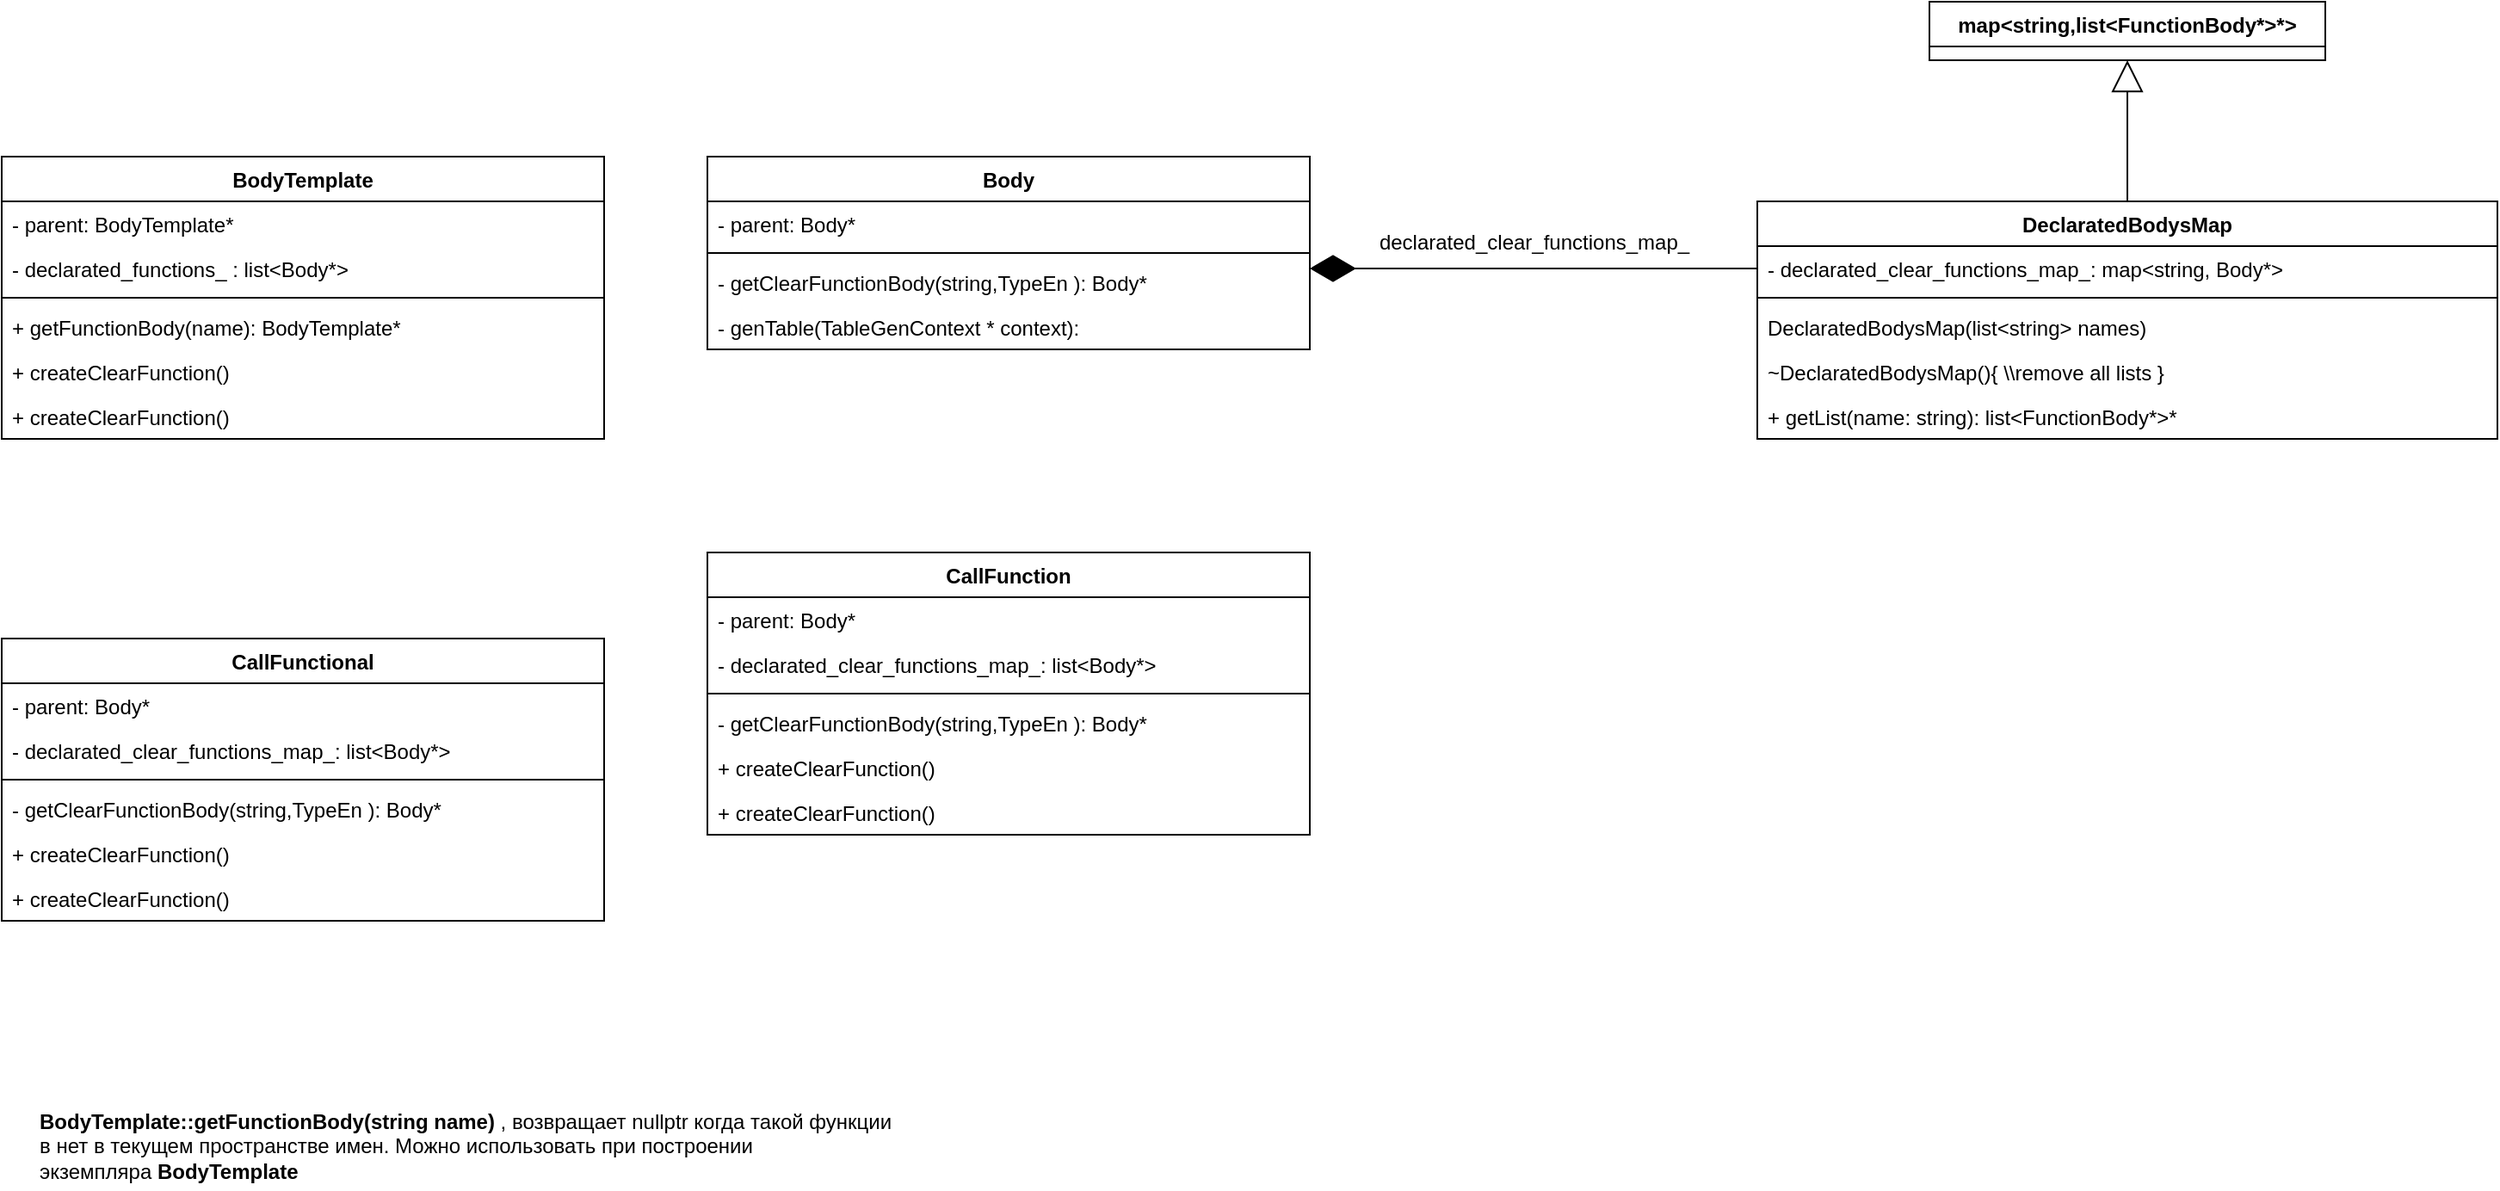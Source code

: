 <mxfile version="13.10.6" type="device"><diagram name="Page-1" id="c4acf3e9-155e-7222-9cf6-157b1a14988f"><mxGraphModel dx="1273" dy="567" grid="1" gridSize="10" guides="1" tooltips="1" connect="1" arrows="1" fold="1" page="1" pageScale="1" pageWidth="850" pageHeight="1100" background="#ffffff" math="0" shadow="0"><root><mxCell id="0"/><mxCell id="1" parent="0"/><mxCell id="W6vZ1oexrYhPjyQfxlaY-2" value="&lt;b&gt;BodyTemplate::&lt;/b&gt;&lt;b&gt;getFunctionBody(string name)&lt;/b&gt;&amp;nbsp;, возвращает nullptr когда такой функции &lt;br&gt;в нет в текущем пространстве имен. Можно использовать при построении &lt;br&gt;экземпляра &lt;b&gt;BodyTemplate&lt;/b&gt;" style="text;html=1;align=left;verticalAlign=middle;resizable=0;points=[];autosize=1;" vertex="1" parent="1"><mxGeometry x="60" y="820" width="510" height="50" as="geometry"/></mxCell><mxCell id="W6vZ1oexrYhPjyQfxlaY-5" value="BodyTemplate" style="swimlane;fontStyle=1;align=center;verticalAlign=top;childLayout=stackLayout;horizontal=1;startSize=26;horizontalStack=0;resizeParent=1;resizeParentMax=0;resizeLast=0;collapsible=1;marginBottom=0;" vertex="1" parent="1"><mxGeometry x="40" y="270" width="350" height="164" as="geometry"/></mxCell><mxCell id="W6vZ1oexrYhPjyQfxlaY-6" value="- parent: BodyTemplate*" style="text;strokeColor=none;fillColor=none;align=left;verticalAlign=top;spacingLeft=4;spacingRight=4;overflow=hidden;rotatable=0;points=[[0,0.5],[1,0.5]];portConstraint=eastwest;" vertex="1" parent="W6vZ1oexrYhPjyQfxlaY-5"><mxGeometry y="26" width="350" height="26" as="geometry"/></mxCell><mxCell id="W6vZ1oexrYhPjyQfxlaY-12" value="- declarated_functions_ : list&lt;Body*&gt;" style="text;strokeColor=none;fillColor=none;align=left;verticalAlign=top;spacingLeft=4;spacingRight=4;overflow=hidden;rotatable=0;points=[[0,0.5],[1,0.5]];portConstraint=eastwest;" vertex="1" parent="W6vZ1oexrYhPjyQfxlaY-5"><mxGeometry y="52" width="350" height="26" as="geometry"/></mxCell><mxCell id="W6vZ1oexrYhPjyQfxlaY-7" value="" style="line;strokeWidth=1;fillColor=none;align=left;verticalAlign=middle;spacingTop=-1;spacingLeft=3;spacingRight=3;rotatable=0;labelPosition=right;points=[];portConstraint=eastwest;" vertex="1" parent="W6vZ1oexrYhPjyQfxlaY-5"><mxGeometry y="78" width="350" height="8" as="geometry"/></mxCell><mxCell id="W6vZ1oexrYhPjyQfxlaY-8" value="+ getFunctionBody(name): BodyTemplate*" style="text;strokeColor=none;fillColor=none;align=left;verticalAlign=top;spacingLeft=4;spacingRight=4;overflow=hidden;rotatable=0;points=[[0,0.5],[1,0.5]];portConstraint=eastwest;" vertex="1" parent="W6vZ1oexrYhPjyQfxlaY-5"><mxGeometry y="86" width="350" height="26" as="geometry"/></mxCell><mxCell id="W6vZ1oexrYhPjyQfxlaY-9" value="+ createClearFunction()" style="text;strokeColor=none;fillColor=none;align=left;verticalAlign=top;spacingLeft=4;spacingRight=4;overflow=hidden;rotatable=0;points=[[0,0.5],[1,0.5]];portConstraint=eastwest;" vertex="1" parent="W6vZ1oexrYhPjyQfxlaY-5"><mxGeometry y="112" width="350" height="26" as="geometry"/></mxCell><mxCell id="W6vZ1oexrYhPjyQfxlaY-13" value="+ createClearFunction()" style="text;strokeColor=none;fillColor=none;align=left;verticalAlign=top;spacingLeft=4;spacingRight=4;overflow=hidden;rotatable=0;points=[[0,0.5],[1,0.5]];portConstraint=eastwest;" vertex="1" parent="W6vZ1oexrYhPjyQfxlaY-5"><mxGeometry y="138" width="350" height="26" as="geometry"/></mxCell><mxCell id="W6vZ1oexrYhPjyQfxlaY-14" value="Body" style="swimlane;fontStyle=1;align=center;verticalAlign=top;childLayout=stackLayout;horizontal=1;startSize=26;horizontalStack=0;resizeParent=1;resizeParentMax=0;resizeLast=0;collapsible=1;marginBottom=0;" vertex="1" parent="1"><mxGeometry x="450" y="270" width="350" height="112" as="geometry"/></mxCell><mxCell id="W6vZ1oexrYhPjyQfxlaY-15" value="- parent: Body*" style="text;strokeColor=none;fillColor=none;align=left;verticalAlign=top;spacingLeft=4;spacingRight=4;overflow=hidden;rotatable=0;points=[[0,0.5],[1,0.5]];portConstraint=eastwest;" vertex="1" parent="W6vZ1oexrYhPjyQfxlaY-14"><mxGeometry y="26" width="350" height="26" as="geometry"/></mxCell><mxCell id="W6vZ1oexrYhPjyQfxlaY-17" value="" style="line;strokeWidth=1;fillColor=none;align=left;verticalAlign=middle;spacingTop=-1;spacingLeft=3;spacingRight=3;rotatable=0;labelPosition=right;points=[];portConstraint=eastwest;" vertex="1" parent="W6vZ1oexrYhPjyQfxlaY-14"><mxGeometry y="52" width="350" height="8" as="geometry"/></mxCell><mxCell id="W6vZ1oexrYhPjyQfxlaY-18" value="- getClearFunctionBody(string,TypeEn ): Body*" style="text;strokeColor=none;fillColor=none;align=left;verticalAlign=top;spacingLeft=4;spacingRight=4;overflow=hidden;rotatable=0;points=[[0,0.5],[1,0.5]];portConstraint=eastwest;" vertex="1" parent="W6vZ1oexrYhPjyQfxlaY-14"><mxGeometry y="60" width="350" height="26" as="geometry"/></mxCell><mxCell id="W6vZ1oexrYhPjyQfxlaY-73" value="- genTable(TableGenContext * context): " style="text;strokeColor=none;fillColor=none;align=left;verticalAlign=top;spacingLeft=4;spacingRight=4;overflow=hidden;rotatable=0;points=[[0,0.5],[1,0.5]];portConstraint=eastwest;" vertex="1" parent="W6vZ1oexrYhPjyQfxlaY-14"><mxGeometry y="86" width="350" height="26" as="geometry"/></mxCell><mxCell id="W6vZ1oexrYhPjyQfxlaY-21" value="CallFunction" style="swimlane;fontStyle=1;align=center;verticalAlign=top;childLayout=stackLayout;horizontal=1;startSize=26;horizontalStack=0;resizeParent=1;resizeParentMax=0;resizeLast=0;collapsible=1;marginBottom=0;" vertex="1" parent="1"><mxGeometry x="450" y="500" width="350" height="164" as="geometry"/></mxCell><mxCell id="W6vZ1oexrYhPjyQfxlaY-22" value="- parent: Body*" style="text;strokeColor=none;fillColor=none;align=left;verticalAlign=top;spacingLeft=4;spacingRight=4;overflow=hidden;rotatable=0;points=[[0,0.5],[1,0.5]];portConstraint=eastwest;" vertex="1" parent="W6vZ1oexrYhPjyQfxlaY-21"><mxGeometry y="26" width="350" height="26" as="geometry"/></mxCell><mxCell id="W6vZ1oexrYhPjyQfxlaY-23" value="- declarated_clear_functions_map_: list&lt;Body*&gt;" style="text;strokeColor=none;fillColor=none;align=left;verticalAlign=top;spacingLeft=4;spacingRight=4;overflow=hidden;rotatable=0;points=[[0,0.5],[1,0.5]];portConstraint=eastwest;" vertex="1" parent="W6vZ1oexrYhPjyQfxlaY-21"><mxGeometry y="52" width="350" height="26" as="geometry"/></mxCell><mxCell id="W6vZ1oexrYhPjyQfxlaY-24" value="" style="line;strokeWidth=1;fillColor=none;align=left;verticalAlign=middle;spacingTop=-1;spacingLeft=3;spacingRight=3;rotatable=0;labelPosition=right;points=[];portConstraint=eastwest;" vertex="1" parent="W6vZ1oexrYhPjyQfxlaY-21"><mxGeometry y="78" width="350" height="8" as="geometry"/></mxCell><mxCell id="W6vZ1oexrYhPjyQfxlaY-25" value="- getClearFunctionBody(string,TypeEn ): Body*" style="text;strokeColor=none;fillColor=none;align=left;verticalAlign=top;spacingLeft=4;spacingRight=4;overflow=hidden;rotatable=0;points=[[0,0.5],[1,0.5]];portConstraint=eastwest;" vertex="1" parent="W6vZ1oexrYhPjyQfxlaY-21"><mxGeometry y="86" width="350" height="26" as="geometry"/></mxCell><mxCell id="W6vZ1oexrYhPjyQfxlaY-26" value="+ createClearFunction()" style="text;strokeColor=none;fillColor=none;align=left;verticalAlign=top;spacingLeft=4;spacingRight=4;overflow=hidden;rotatable=0;points=[[0,0.5],[1,0.5]];portConstraint=eastwest;" vertex="1" parent="W6vZ1oexrYhPjyQfxlaY-21"><mxGeometry y="112" width="350" height="26" as="geometry"/></mxCell><mxCell id="W6vZ1oexrYhPjyQfxlaY-27" value="+ createClearFunction()" style="text;strokeColor=none;fillColor=none;align=left;verticalAlign=top;spacingLeft=4;spacingRight=4;overflow=hidden;rotatable=0;points=[[0,0.5],[1,0.5]];portConstraint=eastwest;" vertex="1" parent="W6vZ1oexrYhPjyQfxlaY-21"><mxGeometry y="138" width="350" height="26" as="geometry"/></mxCell><mxCell id="W6vZ1oexrYhPjyQfxlaY-28" value="CallFunctional" style="swimlane;fontStyle=1;align=center;verticalAlign=top;childLayout=stackLayout;horizontal=1;startSize=26;horizontalStack=0;resizeParent=1;resizeParentMax=0;resizeLast=0;collapsible=1;marginBottom=0;" vertex="1" parent="1"><mxGeometry x="40" y="550" width="350" height="164" as="geometry"/></mxCell><mxCell id="W6vZ1oexrYhPjyQfxlaY-29" value="- parent: Body*" style="text;strokeColor=none;fillColor=none;align=left;verticalAlign=top;spacingLeft=4;spacingRight=4;overflow=hidden;rotatable=0;points=[[0,0.5],[1,0.5]];portConstraint=eastwest;" vertex="1" parent="W6vZ1oexrYhPjyQfxlaY-28"><mxGeometry y="26" width="350" height="26" as="geometry"/></mxCell><mxCell id="W6vZ1oexrYhPjyQfxlaY-30" value="- declarated_clear_functions_map_: list&lt;Body*&gt;" style="text;strokeColor=none;fillColor=none;align=left;verticalAlign=top;spacingLeft=4;spacingRight=4;overflow=hidden;rotatable=0;points=[[0,0.5],[1,0.5]];portConstraint=eastwest;" vertex="1" parent="W6vZ1oexrYhPjyQfxlaY-28"><mxGeometry y="52" width="350" height="26" as="geometry"/></mxCell><mxCell id="W6vZ1oexrYhPjyQfxlaY-31" value="" style="line;strokeWidth=1;fillColor=none;align=left;verticalAlign=middle;spacingTop=-1;spacingLeft=3;spacingRight=3;rotatable=0;labelPosition=right;points=[];portConstraint=eastwest;" vertex="1" parent="W6vZ1oexrYhPjyQfxlaY-28"><mxGeometry y="78" width="350" height="8" as="geometry"/></mxCell><mxCell id="W6vZ1oexrYhPjyQfxlaY-32" value="- getClearFunctionBody(string,TypeEn ): Body*" style="text;strokeColor=none;fillColor=none;align=left;verticalAlign=top;spacingLeft=4;spacingRight=4;overflow=hidden;rotatable=0;points=[[0,0.5],[1,0.5]];portConstraint=eastwest;" vertex="1" parent="W6vZ1oexrYhPjyQfxlaY-28"><mxGeometry y="86" width="350" height="26" as="geometry"/></mxCell><mxCell id="W6vZ1oexrYhPjyQfxlaY-33" value="+ createClearFunction()" style="text;strokeColor=none;fillColor=none;align=left;verticalAlign=top;spacingLeft=4;spacingRight=4;overflow=hidden;rotatable=0;points=[[0,0.5],[1,0.5]];portConstraint=eastwest;" vertex="1" parent="W6vZ1oexrYhPjyQfxlaY-28"><mxGeometry y="112" width="350" height="26" as="geometry"/></mxCell><mxCell id="W6vZ1oexrYhPjyQfxlaY-34" value="+ createClearFunction()" style="text;strokeColor=none;fillColor=none;align=left;verticalAlign=top;spacingLeft=4;spacingRight=4;overflow=hidden;rotatable=0;points=[[0,0.5],[1,0.5]];portConstraint=eastwest;" vertex="1" parent="W6vZ1oexrYhPjyQfxlaY-28"><mxGeometry y="138" width="350" height="26" as="geometry"/></mxCell><mxCell id="W6vZ1oexrYhPjyQfxlaY-35" value="DeclaratedBodysMap&#10;" style="swimlane;fontStyle=1;align=center;verticalAlign=top;childLayout=stackLayout;horizontal=1;startSize=26;horizontalStack=0;resizeParent=1;resizeParentMax=0;resizeLast=0;collapsible=1;marginBottom=0;" vertex="1" parent="1"><mxGeometry x="1060" y="296" width="430" height="138" as="geometry"/></mxCell><mxCell id="W6vZ1oexrYhPjyQfxlaY-37" value="- declarated_clear_functions_map_: map&lt;string, Body*&gt;" style="text;strokeColor=none;fillColor=none;align=left;verticalAlign=top;spacingLeft=4;spacingRight=4;overflow=hidden;rotatable=0;points=[[0,0.5],[1,0.5]];portConstraint=eastwest;" vertex="1" parent="W6vZ1oexrYhPjyQfxlaY-35"><mxGeometry y="26" width="430" height="26" as="geometry"/></mxCell><mxCell id="W6vZ1oexrYhPjyQfxlaY-38" value="" style="line;strokeWidth=1;fillColor=none;align=left;verticalAlign=middle;spacingTop=-1;spacingLeft=3;spacingRight=3;rotatable=0;labelPosition=right;points=[];portConstraint=eastwest;" vertex="1" parent="W6vZ1oexrYhPjyQfxlaY-35"><mxGeometry y="52" width="430" height="8" as="geometry"/></mxCell><mxCell id="W6vZ1oexrYhPjyQfxlaY-39" value="DeclaratedBodysMap(list&lt;string&gt; names)" style="text;strokeColor=none;fillColor=none;align=left;verticalAlign=top;spacingLeft=4;spacingRight=4;overflow=hidden;rotatable=0;points=[[0,0.5],[1,0.5]];portConstraint=eastwest;" vertex="1" parent="W6vZ1oexrYhPjyQfxlaY-35"><mxGeometry y="60" width="430" height="26" as="geometry"/></mxCell><mxCell id="W6vZ1oexrYhPjyQfxlaY-66" value="~DeclaratedBodysMap(){ \\remove all lists }" style="text;strokeColor=none;fillColor=none;align=left;verticalAlign=top;spacingLeft=4;spacingRight=4;overflow=hidden;rotatable=0;points=[[0,0.5],[1,0.5]];portConstraint=eastwest;" vertex="1" parent="W6vZ1oexrYhPjyQfxlaY-35"><mxGeometry y="86" width="430" height="26" as="geometry"/></mxCell><mxCell id="W6vZ1oexrYhPjyQfxlaY-41" value="+ getList(name: string): list&lt;FunctionBody*&gt;*" style="text;strokeColor=none;fillColor=none;align=left;verticalAlign=top;spacingLeft=4;spacingRight=4;overflow=hidden;rotatable=0;points=[[0,0.5],[1,0.5]];portConstraint=eastwest;" vertex="1" parent="W6vZ1oexrYhPjyQfxlaY-35"><mxGeometry y="112" width="430" height="26" as="geometry"/></mxCell><mxCell id="W6vZ1oexrYhPjyQfxlaY-42" value="map&lt;string,list&lt;FunctionBody*&gt;*&gt;" style="swimlane;fontStyle=1;align=center;verticalAlign=top;childLayout=stackLayout;horizontal=1;startSize=26;horizontalStack=0;resizeParent=1;resizeParentMax=0;resizeLast=0;collapsible=1;marginBottom=0;" vertex="1" parent="1"><mxGeometry x="1160" y="180" width="230" height="34" as="geometry"/></mxCell><mxCell id="W6vZ1oexrYhPjyQfxlaY-61" value="" style="endArrow=block;endSize=16;endFill=0;html=1;entryX=0.5;entryY=1;entryDx=0;entryDy=0;exitX=0.5;exitY=0;exitDx=0;exitDy=0;" edge="1" parent="1" source="W6vZ1oexrYhPjyQfxlaY-35" target="W6vZ1oexrYhPjyQfxlaY-42"><mxGeometry width="160" relative="1" as="geometry"><mxPoint x="1040" y="270" as="sourcePoint"/><mxPoint x="1200" y="270" as="targetPoint"/></mxGeometry></mxCell><mxCell id="W6vZ1oexrYhPjyQfxlaY-70" value="&#10;&#10;&lt;span style=&quot;color: rgb(0, 0, 0); font-family: helvetica; font-size: 12px; font-style: normal; font-weight: 400; letter-spacing: normal; text-align: left; text-indent: 0px; text-transform: none; word-spacing: 0px; display: inline; float: none;&quot;&gt;declarated_clear_functions_map_&lt;/span&gt;&#10;&#10;" style="endArrow=diamondThin;endFill=1;endSize=24;html=1;entryX=1;entryY=0.5;entryDx=0;entryDy=0;exitX=0;exitY=0.5;exitDx=0;exitDy=0;labelBackgroundColor=none;" edge="1" parent="1" source="W6vZ1oexrYhPjyQfxlaY-37"><mxGeometry y="-15" width="160" relative="1" as="geometry"><mxPoint x="840" y="360" as="sourcePoint"/><mxPoint x="800" y="335" as="targetPoint"/><mxPoint as="offset"/></mxGeometry></mxCell></root></mxGraphModel></diagram></mxfile>